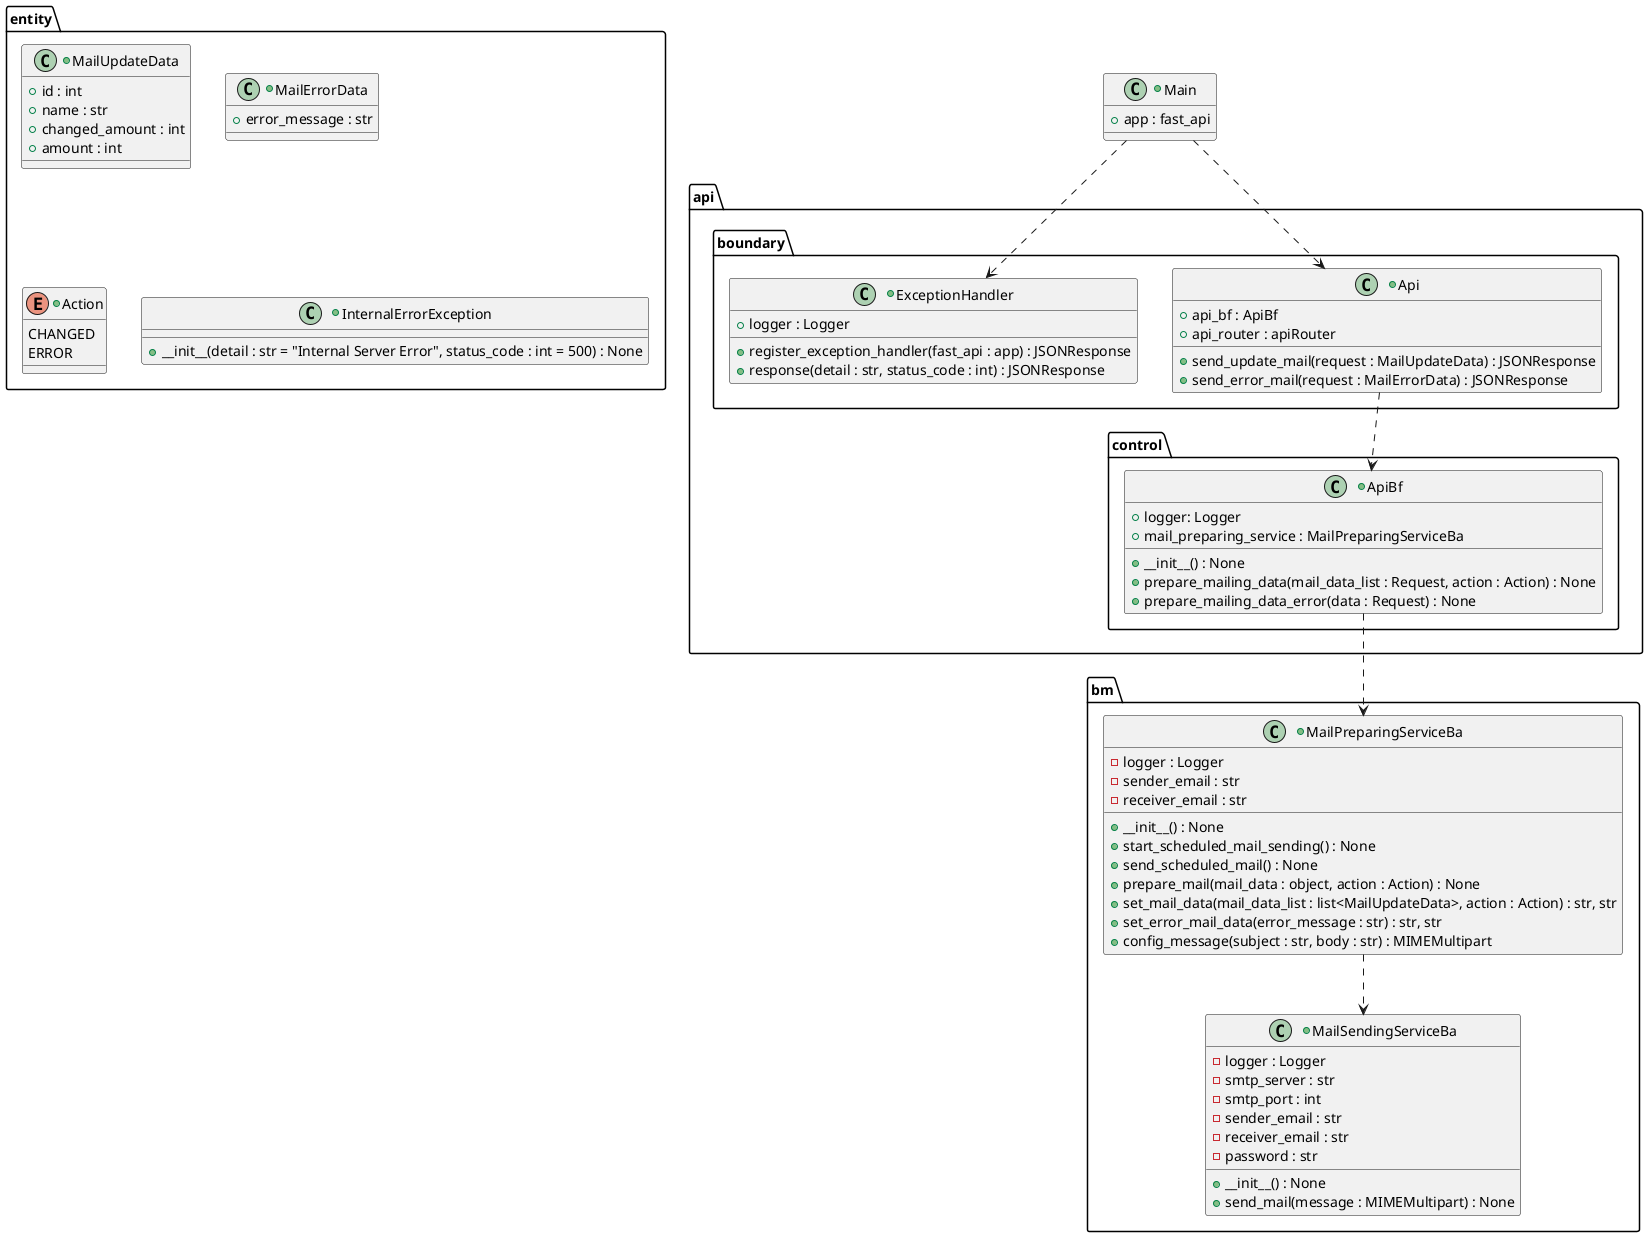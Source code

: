 @startuml

package api {
    package boundary {
        +class Api {
            +api_bf : ApiBf
            +api_router : apiRouter

            +send_update_mail(request : MailUpdateData) : JSONResponse
            +send_error_mail(request : MailErrorData) : JSONResponse
        }

        +class ExceptionHandler {
            +logger : Logger

            +register_exception_handler(fast_api : app) : JSONResponse
            +response(detail : str, status_code : int) : JSONResponse
        }
    }

    package control {
        +class ApiBf {
            +logger: Logger
            +mail_preparing_service : MailPreparingServiceBa


            +__init__() : None
            +prepare_mailing_data(mail_data_list : Request, action : Action) : None
            +prepare_mailing_data_error(data : Request) : None
        }
    }
}

package bm {
    +class MailPreparingServiceBa {
        - logger : Logger
        - sender_email : str
        - receiver_email : str

        + __init__() : None
        + start_scheduled_mail_sending() : None
        + send_scheduled_mail() : None
        + prepare_mail(mail_data : object, action : Action) : None
        + set_mail_data(mail_data_list : list<MailUpdateData>, action : Action) : str, str
        + set_error_mail_data(error_message : str) : str, str
        + config_message(subject : str, body : str) : MIMEMultipart
    }
    +class MailSendingServiceBa {
        - logger : Logger
        - smtp_server : str
        - smtp_port : int
        - sender_email : str
        - receiver_email : str
        - password : str

        + __init__() : None
        + send_mail(message : MIMEMultipart) : None
    }
}

package entity {
    +class MailUpdateData {
        + id : int
        + name : str
        + changed_amount : int
        + amount : int
    }

    +class MailErrorData {
        + error_message : str
    }

    +enum Action {
        CHANGED
        ERROR
    }

    +class InternalErrorException {
        + __init__(detail : str = "Internal Server Error", status_code : int = 500) : None
    }
}

+class Main {
    +app : fast_api
}

Main ..> ExceptionHandler
Main ..> Api

Api ..> ApiBf

ApiBf ..> MailPreparingServiceBa

MailPreparingServiceBa ..> MailSendingServiceBa

@enduml
